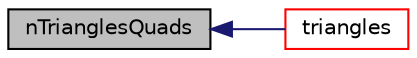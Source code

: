 digraph "nTrianglesQuads"
{
  bgcolor="transparent";
  edge [fontname="Helvetica",fontsize="10",labelfontname="Helvetica",labelfontsize="10"];
  node [fontname="Helvetica",fontsize="10",shape=record];
  rankdir="LR";
  Node1 [label="nTrianglesQuads",height=0.2,width=0.4,color="black", fillcolor="grey75", style="filled", fontcolor="black"];
  Node1 -> Node2 [dir="back",color="midnightblue",fontsize="10",style="solid",fontname="Helvetica"];
  Node2 [label="triangles",height=0.2,width=0.4,color="red",URL="$a00716.html#acf1f421759f62e0e96e9bf3287fa67a8",tooltip="Split into triangles using existing points. "];
}
